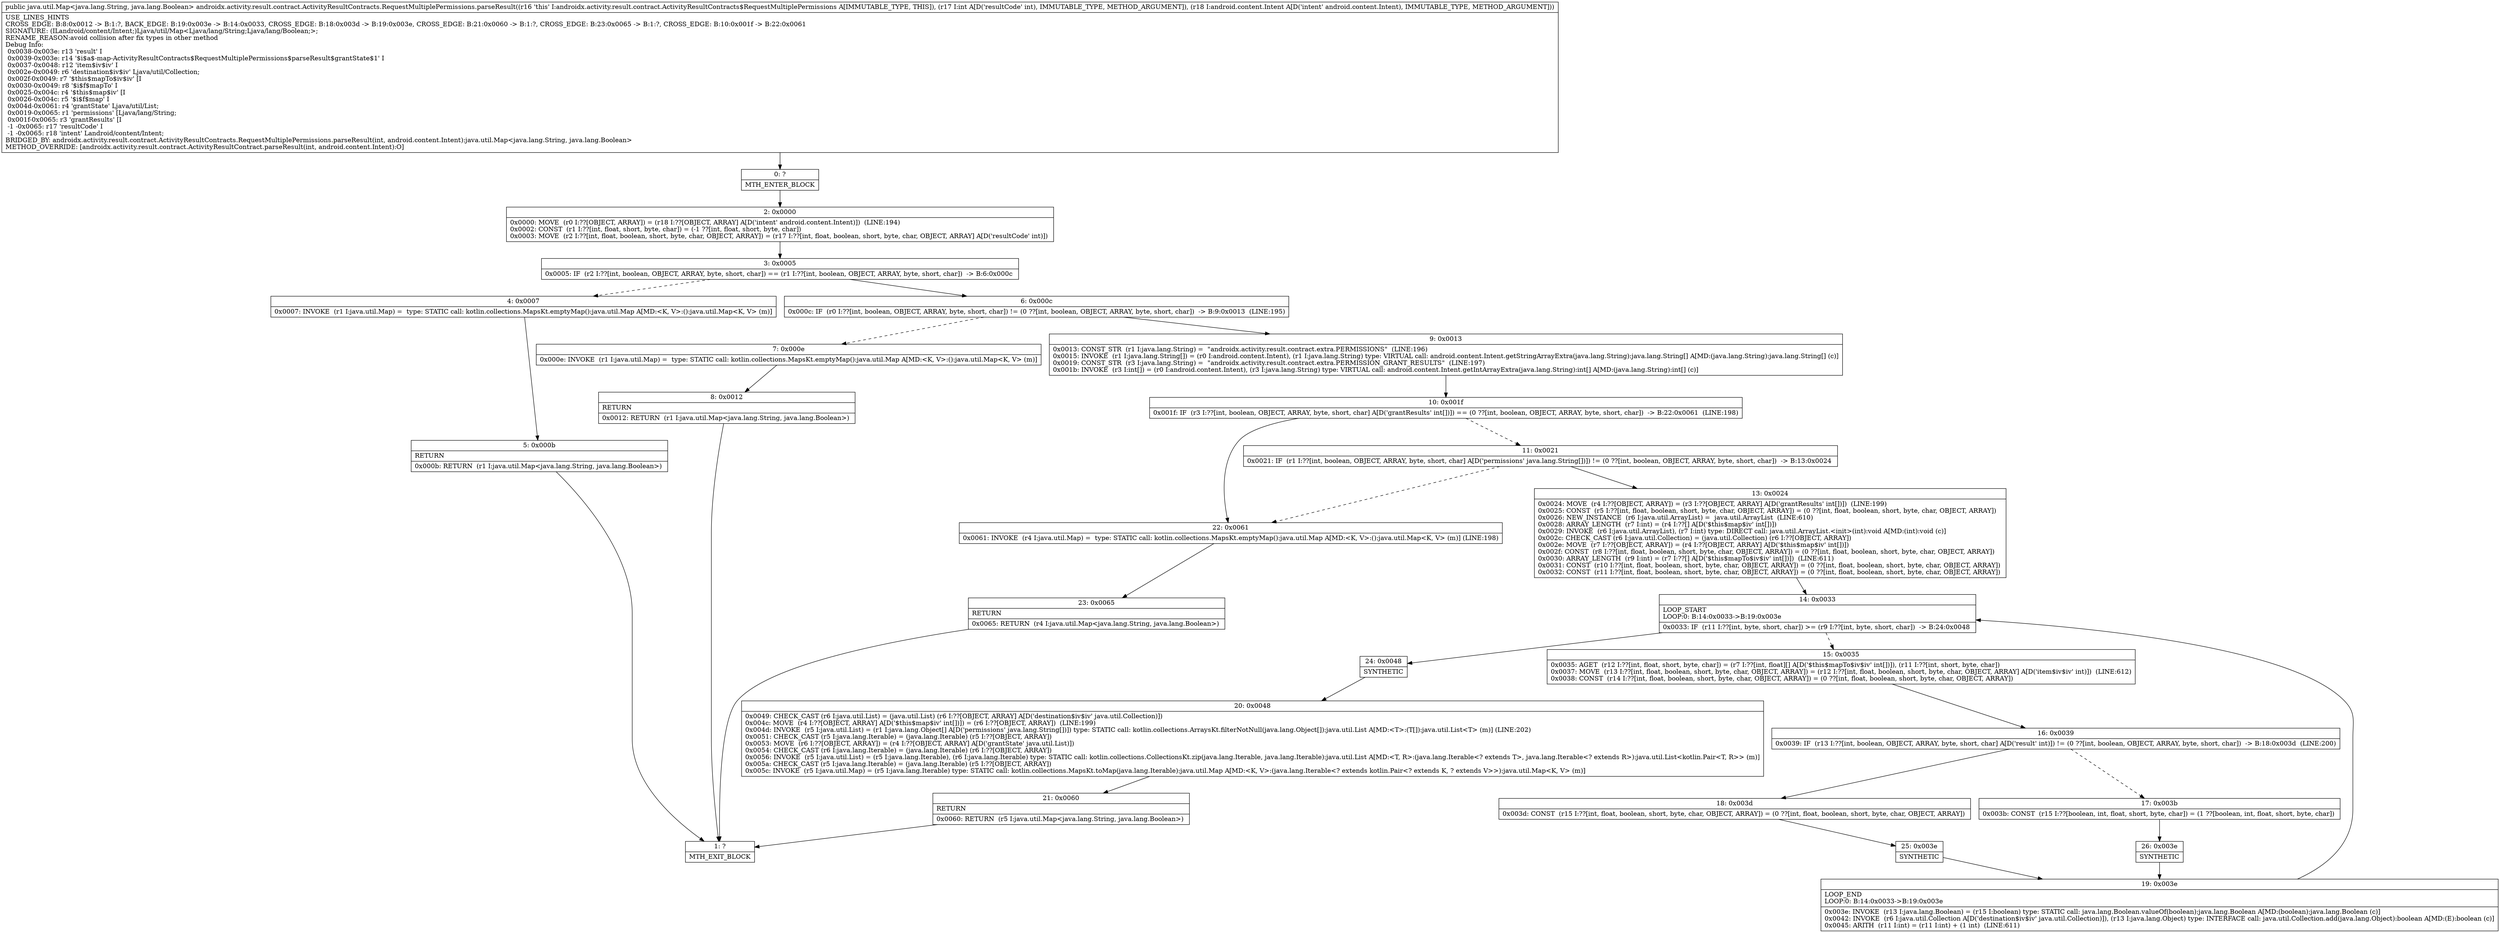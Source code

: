 digraph "CFG forandroidx.activity.result.contract.ActivityResultContracts.RequestMultiplePermissions.parseResult(ILandroid\/content\/Intent;)Ljava\/util\/Map;" {
Node_0 [shape=record,label="{0\:\ ?|MTH_ENTER_BLOCK\l}"];
Node_2 [shape=record,label="{2\:\ 0x0000|0x0000: MOVE  (r0 I:??[OBJECT, ARRAY]) = (r18 I:??[OBJECT, ARRAY] A[D('intent' android.content.Intent)])  (LINE:194)\l0x0002: CONST  (r1 I:??[int, float, short, byte, char]) = (\-1 ??[int, float, short, byte, char]) \l0x0003: MOVE  (r2 I:??[int, float, boolean, short, byte, char, OBJECT, ARRAY]) = (r17 I:??[int, float, boolean, short, byte, char, OBJECT, ARRAY] A[D('resultCode' int)]) \l}"];
Node_3 [shape=record,label="{3\:\ 0x0005|0x0005: IF  (r2 I:??[int, boolean, OBJECT, ARRAY, byte, short, char]) == (r1 I:??[int, boolean, OBJECT, ARRAY, byte, short, char])  \-\> B:6:0x000c \l}"];
Node_4 [shape=record,label="{4\:\ 0x0007|0x0007: INVOKE  (r1 I:java.util.Map) =  type: STATIC call: kotlin.collections.MapsKt.emptyMap():java.util.Map A[MD:\<K, V\>:():java.util.Map\<K, V\> (m)]\l}"];
Node_5 [shape=record,label="{5\:\ 0x000b|RETURN\l|0x000b: RETURN  (r1 I:java.util.Map\<java.lang.String, java.lang.Boolean\>) \l}"];
Node_1 [shape=record,label="{1\:\ ?|MTH_EXIT_BLOCK\l}"];
Node_6 [shape=record,label="{6\:\ 0x000c|0x000c: IF  (r0 I:??[int, boolean, OBJECT, ARRAY, byte, short, char]) != (0 ??[int, boolean, OBJECT, ARRAY, byte, short, char])  \-\> B:9:0x0013  (LINE:195)\l}"];
Node_7 [shape=record,label="{7\:\ 0x000e|0x000e: INVOKE  (r1 I:java.util.Map) =  type: STATIC call: kotlin.collections.MapsKt.emptyMap():java.util.Map A[MD:\<K, V\>:():java.util.Map\<K, V\> (m)]\l}"];
Node_8 [shape=record,label="{8\:\ 0x0012|RETURN\l|0x0012: RETURN  (r1 I:java.util.Map\<java.lang.String, java.lang.Boolean\>) \l}"];
Node_9 [shape=record,label="{9\:\ 0x0013|0x0013: CONST_STR  (r1 I:java.lang.String) =  \"androidx.activity.result.contract.extra.PERMISSIONS\"  (LINE:196)\l0x0015: INVOKE  (r1 I:java.lang.String[]) = (r0 I:android.content.Intent), (r1 I:java.lang.String) type: VIRTUAL call: android.content.Intent.getStringArrayExtra(java.lang.String):java.lang.String[] A[MD:(java.lang.String):java.lang.String[] (c)]\l0x0019: CONST_STR  (r3 I:java.lang.String) =  \"androidx.activity.result.contract.extra.PERMISSION_GRANT_RESULTS\"  (LINE:197)\l0x001b: INVOKE  (r3 I:int[]) = (r0 I:android.content.Intent), (r3 I:java.lang.String) type: VIRTUAL call: android.content.Intent.getIntArrayExtra(java.lang.String):int[] A[MD:(java.lang.String):int[] (c)]\l}"];
Node_10 [shape=record,label="{10\:\ 0x001f|0x001f: IF  (r3 I:??[int, boolean, OBJECT, ARRAY, byte, short, char] A[D('grantResults' int[])]) == (0 ??[int, boolean, OBJECT, ARRAY, byte, short, char])  \-\> B:22:0x0061  (LINE:198)\l}"];
Node_11 [shape=record,label="{11\:\ 0x0021|0x0021: IF  (r1 I:??[int, boolean, OBJECT, ARRAY, byte, short, char] A[D('permissions' java.lang.String[])]) != (0 ??[int, boolean, OBJECT, ARRAY, byte, short, char])  \-\> B:13:0x0024 \l}"];
Node_13 [shape=record,label="{13\:\ 0x0024|0x0024: MOVE  (r4 I:??[OBJECT, ARRAY]) = (r3 I:??[OBJECT, ARRAY] A[D('grantResults' int[])])  (LINE:199)\l0x0025: CONST  (r5 I:??[int, float, boolean, short, byte, char, OBJECT, ARRAY]) = (0 ??[int, float, boolean, short, byte, char, OBJECT, ARRAY]) \l0x0026: NEW_INSTANCE  (r6 I:java.util.ArrayList) =  java.util.ArrayList  (LINE:610)\l0x0028: ARRAY_LENGTH  (r7 I:int) = (r4 I:??[] A[D('$this$map$iv' int[])]) \l0x0029: INVOKE  (r6 I:java.util.ArrayList), (r7 I:int) type: DIRECT call: java.util.ArrayList.\<init\>(int):void A[MD:(int):void (c)]\l0x002c: CHECK_CAST (r6 I:java.util.Collection) = (java.util.Collection) (r6 I:??[OBJECT, ARRAY]) \l0x002e: MOVE  (r7 I:??[OBJECT, ARRAY]) = (r4 I:??[OBJECT, ARRAY] A[D('$this$map$iv' int[])]) \l0x002f: CONST  (r8 I:??[int, float, boolean, short, byte, char, OBJECT, ARRAY]) = (0 ??[int, float, boolean, short, byte, char, OBJECT, ARRAY]) \l0x0030: ARRAY_LENGTH  (r9 I:int) = (r7 I:??[] A[D('$this$mapTo$iv$iv' int[])])  (LINE:611)\l0x0031: CONST  (r10 I:??[int, float, boolean, short, byte, char, OBJECT, ARRAY]) = (0 ??[int, float, boolean, short, byte, char, OBJECT, ARRAY]) \l0x0032: CONST  (r11 I:??[int, float, boolean, short, byte, char, OBJECT, ARRAY]) = (0 ??[int, float, boolean, short, byte, char, OBJECT, ARRAY]) \l}"];
Node_14 [shape=record,label="{14\:\ 0x0033|LOOP_START\lLOOP:0: B:14:0x0033\-\>B:19:0x003e\l|0x0033: IF  (r11 I:??[int, byte, short, char]) \>= (r9 I:??[int, byte, short, char])  \-\> B:24:0x0048 \l}"];
Node_15 [shape=record,label="{15\:\ 0x0035|0x0035: AGET  (r12 I:??[int, float, short, byte, char]) = (r7 I:??[int, float][] A[D('$this$mapTo$iv$iv' int[])]), (r11 I:??[int, short, byte, char]) \l0x0037: MOVE  (r13 I:??[int, float, boolean, short, byte, char, OBJECT, ARRAY]) = (r12 I:??[int, float, boolean, short, byte, char, OBJECT, ARRAY] A[D('item$iv$iv' int)])  (LINE:612)\l0x0038: CONST  (r14 I:??[int, float, boolean, short, byte, char, OBJECT, ARRAY]) = (0 ??[int, float, boolean, short, byte, char, OBJECT, ARRAY]) \l}"];
Node_16 [shape=record,label="{16\:\ 0x0039|0x0039: IF  (r13 I:??[int, boolean, OBJECT, ARRAY, byte, short, char] A[D('result' int)]) != (0 ??[int, boolean, OBJECT, ARRAY, byte, short, char])  \-\> B:18:0x003d  (LINE:200)\l}"];
Node_17 [shape=record,label="{17\:\ 0x003b|0x003b: CONST  (r15 I:??[boolean, int, float, short, byte, char]) = (1 ??[boolean, int, float, short, byte, char]) \l}"];
Node_26 [shape=record,label="{26\:\ 0x003e|SYNTHETIC\l}"];
Node_19 [shape=record,label="{19\:\ 0x003e|LOOP_END\lLOOP:0: B:14:0x0033\-\>B:19:0x003e\l|0x003e: INVOKE  (r13 I:java.lang.Boolean) = (r15 I:boolean) type: STATIC call: java.lang.Boolean.valueOf(boolean):java.lang.Boolean A[MD:(boolean):java.lang.Boolean (c)]\l0x0042: INVOKE  (r6 I:java.util.Collection A[D('destination$iv$iv' java.util.Collection)]), (r13 I:java.lang.Object) type: INTERFACE call: java.util.Collection.add(java.lang.Object):boolean A[MD:(E):boolean (c)]\l0x0045: ARITH  (r11 I:int) = (r11 I:int) + (1 int)  (LINE:611)\l}"];
Node_18 [shape=record,label="{18\:\ 0x003d|0x003d: CONST  (r15 I:??[int, float, boolean, short, byte, char, OBJECT, ARRAY]) = (0 ??[int, float, boolean, short, byte, char, OBJECT, ARRAY]) \l}"];
Node_25 [shape=record,label="{25\:\ 0x003e|SYNTHETIC\l}"];
Node_24 [shape=record,label="{24\:\ 0x0048|SYNTHETIC\l}"];
Node_20 [shape=record,label="{20\:\ 0x0048|0x0049: CHECK_CAST (r6 I:java.util.List) = (java.util.List) (r6 I:??[OBJECT, ARRAY] A[D('destination$iv$iv' java.util.Collection)]) \l0x004c: MOVE  (r4 I:??[OBJECT, ARRAY] A[D('$this$map$iv' int[])]) = (r6 I:??[OBJECT, ARRAY])  (LINE:199)\l0x004d: INVOKE  (r5 I:java.util.List) = (r1 I:java.lang.Object[] A[D('permissions' java.lang.String[])]) type: STATIC call: kotlin.collections.ArraysKt.filterNotNull(java.lang.Object[]):java.util.List A[MD:\<T\>:(T[]):java.util.List\<T\> (m)] (LINE:202)\l0x0051: CHECK_CAST (r5 I:java.lang.Iterable) = (java.lang.Iterable) (r5 I:??[OBJECT, ARRAY]) \l0x0053: MOVE  (r6 I:??[OBJECT, ARRAY]) = (r4 I:??[OBJECT, ARRAY] A[D('grantState' java.util.List)]) \l0x0054: CHECK_CAST (r6 I:java.lang.Iterable) = (java.lang.Iterable) (r6 I:??[OBJECT, ARRAY]) \l0x0056: INVOKE  (r5 I:java.util.List) = (r5 I:java.lang.Iterable), (r6 I:java.lang.Iterable) type: STATIC call: kotlin.collections.CollectionsKt.zip(java.lang.Iterable, java.lang.Iterable):java.util.List A[MD:\<T, R\>:(java.lang.Iterable\<? extends T\>, java.lang.Iterable\<? extends R\>):java.util.List\<kotlin.Pair\<T, R\>\> (m)]\l0x005a: CHECK_CAST (r5 I:java.lang.Iterable) = (java.lang.Iterable) (r5 I:??[OBJECT, ARRAY]) \l0x005c: INVOKE  (r5 I:java.util.Map) = (r5 I:java.lang.Iterable) type: STATIC call: kotlin.collections.MapsKt.toMap(java.lang.Iterable):java.util.Map A[MD:\<K, V\>:(java.lang.Iterable\<? extends kotlin.Pair\<? extends K, ? extends V\>\>):java.util.Map\<K, V\> (m)]\l}"];
Node_21 [shape=record,label="{21\:\ 0x0060|RETURN\l|0x0060: RETURN  (r5 I:java.util.Map\<java.lang.String, java.lang.Boolean\>) \l}"];
Node_22 [shape=record,label="{22\:\ 0x0061|0x0061: INVOKE  (r4 I:java.util.Map) =  type: STATIC call: kotlin.collections.MapsKt.emptyMap():java.util.Map A[MD:\<K, V\>:():java.util.Map\<K, V\> (m)] (LINE:198)\l}"];
Node_23 [shape=record,label="{23\:\ 0x0065|RETURN\l|0x0065: RETURN  (r4 I:java.util.Map\<java.lang.String, java.lang.Boolean\>) \l}"];
MethodNode[shape=record,label="{public java.util.Map\<java.lang.String, java.lang.Boolean\> androidx.activity.result.contract.ActivityResultContracts.RequestMultiplePermissions.parseResult((r16 'this' I:androidx.activity.result.contract.ActivityResultContracts$RequestMultiplePermissions A[IMMUTABLE_TYPE, THIS]), (r17 I:int A[D('resultCode' int), IMMUTABLE_TYPE, METHOD_ARGUMENT]), (r18 I:android.content.Intent A[D('intent' android.content.Intent), IMMUTABLE_TYPE, METHOD_ARGUMENT]))  | USE_LINES_HINTS\lCROSS_EDGE: B:8:0x0012 \-\> B:1:?, BACK_EDGE: B:19:0x003e \-\> B:14:0x0033, CROSS_EDGE: B:18:0x003d \-\> B:19:0x003e, CROSS_EDGE: B:21:0x0060 \-\> B:1:?, CROSS_EDGE: B:23:0x0065 \-\> B:1:?, CROSS_EDGE: B:10:0x001f \-\> B:22:0x0061\lSIGNATURE: (ILandroid\/content\/Intent;)Ljava\/util\/Map\<Ljava\/lang\/String;Ljava\/lang\/Boolean;\>;\lRENAME_REASON:avoid collision after fix types in other method\lDebug Info:\l  0x0038\-0x003e: r13 'result' I\l  0x0039\-0x003e: r14 '$i$a$\-map\-ActivityResultContracts$RequestMultiplePermissions$parseResult$grantState$1' I\l  0x0037\-0x0048: r12 'item$iv$iv' I\l  0x002e\-0x0049: r6 'destination$iv$iv' Ljava\/util\/Collection;\l  0x002f\-0x0049: r7 '$this$mapTo$iv$iv' [I\l  0x0030\-0x0049: r8 '$i$f$mapTo' I\l  0x0025\-0x004c: r4 '$this$map$iv' [I\l  0x0026\-0x004c: r5 '$i$f$map' I\l  0x004d\-0x0061: r4 'grantState' Ljava\/util\/List;\l  0x0019\-0x0065: r1 'permissions' [Ljava\/lang\/String;\l  0x001f\-0x0065: r3 'grantResults' [I\l  \-1 \-0x0065: r17 'resultCode' I\l  \-1 \-0x0065: r18 'intent' Landroid\/content\/Intent;\lBRIDGED_BY: androidx.activity.result.contract.ActivityResultContracts.RequestMultiplePermissions.parseResult(int, android.content.Intent):java.util.Map\<java.lang.String, java.lang.Boolean\>\lMETHOD_OVERRIDE: [androidx.activity.result.contract.ActivityResultContract.parseResult(int, android.content.Intent):O]\l}"];
MethodNode -> Node_0;Node_0 -> Node_2;
Node_2 -> Node_3;
Node_3 -> Node_4[style=dashed];
Node_3 -> Node_6;
Node_4 -> Node_5;
Node_5 -> Node_1;
Node_6 -> Node_7[style=dashed];
Node_6 -> Node_9;
Node_7 -> Node_8;
Node_8 -> Node_1;
Node_9 -> Node_10;
Node_10 -> Node_11[style=dashed];
Node_10 -> Node_22;
Node_11 -> Node_13;
Node_11 -> Node_22[style=dashed];
Node_13 -> Node_14;
Node_14 -> Node_15[style=dashed];
Node_14 -> Node_24;
Node_15 -> Node_16;
Node_16 -> Node_17[style=dashed];
Node_16 -> Node_18;
Node_17 -> Node_26;
Node_26 -> Node_19;
Node_19 -> Node_14;
Node_18 -> Node_25;
Node_25 -> Node_19;
Node_24 -> Node_20;
Node_20 -> Node_21;
Node_21 -> Node_1;
Node_22 -> Node_23;
Node_23 -> Node_1;
}

